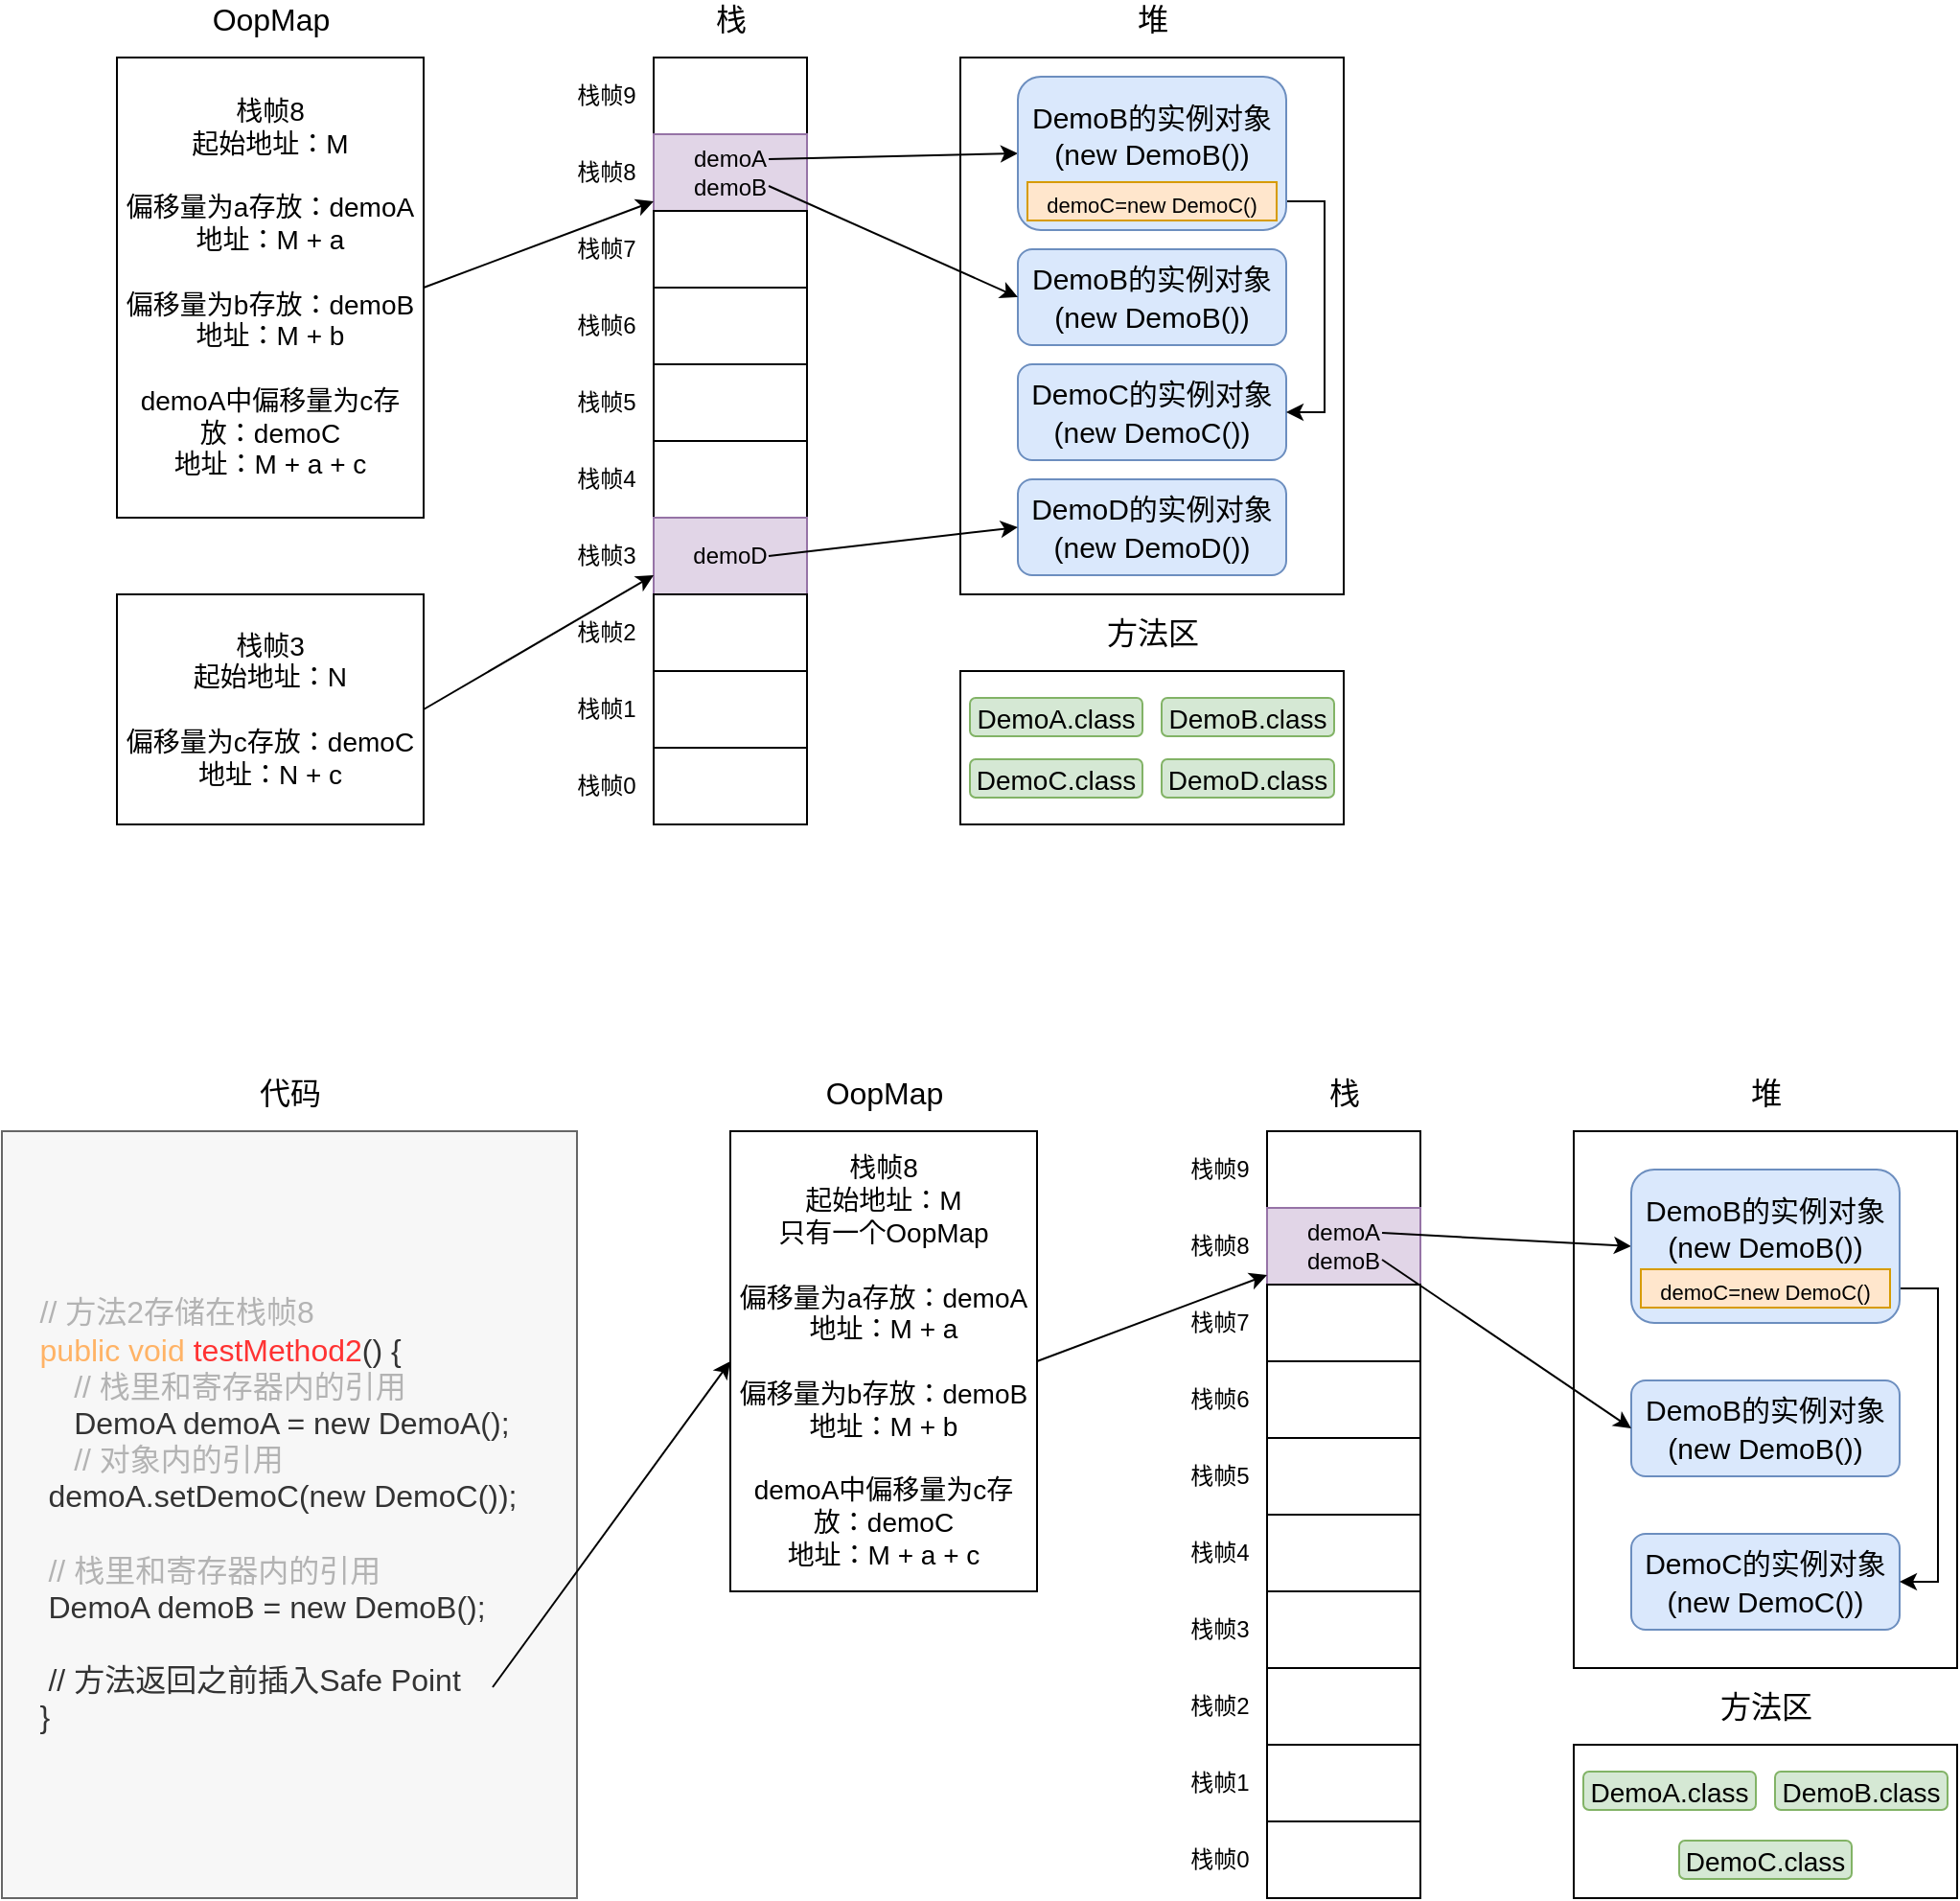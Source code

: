 <mxfile version="15.8.3" type="github">
  <diagram id="N9sIwehjwCReRDpdM8Rw" name="Page-1">
    <mxGraphModel dx="1692" dy="456" grid="1" gridSize="10" guides="1" tooltips="1" connect="1" arrows="1" fold="1" page="1" pageScale="1" pageWidth="827" pageHeight="1169" math="0" shadow="0">
      <root>
        <mxCell id="0" />
        <mxCell id="1" parent="0" />
        <mxCell id="TYSmrWAKZpzlqUq-h0ri-15" value="" style="rounded=0;whiteSpace=wrap;html=1;fontSize=16;" parent="1" vertex="1">
          <mxGeometry x="480" y="120" width="200" height="280" as="geometry" />
        </mxCell>
        <mxCell id="TYSmrWAKZpzlqUq-h0ri-1" value="" style="rounded=0;whiteSpace=wrap;html=1;" parent="1" vertex="1">
          <mxGeometry x="320" y="120" width="80" height="40" as="geometry" />
        </mxCell>
        <mxCell id="TYSmrWAKZpzlqUq-h0ri-2" value="demoA&lt;br&gt;demoB" style="rounded=0;whiteSpace=wrap;html=1;fillColor=#e1d5e7;strokeColor=#9673a6;" parent="1" vertex="1">
          <mxGeometry x="320" y="160" width="80" height="40" as="geometry" />
        </mxCell>
        <mxCell id="TYSmrWAKZpzlqUq-h0ri-3" value="" style="rounded=0;whiteSpace=wrap;html=1;" parent="1" vertex="1">
          <mxGeometry x="320" y="200" width="80" height="40" as="geometry" />
        </mxCell>
        <mxCell id="TYSmrWAKZpzlqUq-h0ri-4" value="" style="rounded=0;whiteSpace=wrap;html=1;" parent="1" vertex="1">
          <mxGeometry x="320" y="240" width="80" height="40" as="geometry" />
        </mxCell>
        <mxCell id="TYSmrWAKZpzlqUq-h0ri-5" value="" style="rounded=0;whiteSpace=wrap;html=1;" parent="1" vertex="1">
          <mxGeometry x="320" y="280" width="80" height="40" as="geometry" />
        </mxCell>
        <mxCell id="TYSmrWAKZpzlqUq-h0ri-6" value="" style="rounded=0;whiteSpace=wrap;html=1;" parent="1" vertex="1">
          <mxGeometry x="320" y="320" width="80" height="40" as="geometry" />
        </mxCell>
        <mxCell id="TYSmrWAKZpzlqUq-h0ri-7" value="&lt;span&gt;demoD&lt;/span&gt;" style="rounded=0;whiteSpace=wrap;html=1;fillColor=#e1d5e7;strokeColor=#9673a6;" parent="1" vertex="1">
          <mxGeometry x="320" y="360" width="80" height="40" as="geometry" />
        </mxCell>
        <mxCell id="TYSmrWAKZpzlqUq-h0ri-8" value="" style="rounded=0;whiteSpace=wrap;html=1;" parent="1" vertex="1">
          <mxGeometry x="320" y="400" width="80" height="40" as="geometry" />
        </mxCell>
        <mxCell id="TYSmrWAKZpzlqUq-h0ri-13" value="&lt;font style=&quot;font-size: 16px&quot;&gt;栈&lt;/font&gt;" style="text;html=1;align=center;verticalAlign=middle;resizable=0;points=[];autosize=1;strokeColor=none;fillColor=none;" parent="1" vertex="1">
          <mxGeometry x="345" y="90" width="30" height="20" as="geometry" />
        </mxCell>
        <mxCell id="TYSmrWAKZpzlqUq-h0ri-20" value="&lt;span style=&quot;font-size: 16px&quot;&gt;堆&lt;/span&gt;" style="text;html=1;align=center;verticalAlign=middle;resizable=0;points=[];autosize=1;strokeColor=none;fillColor=none;" parent="1" vertex="1">
          <mxGeometry x="565" y="90" width="30" height="20" as="geometry" />
        </mxCell>
        <mxCell id="TYSmrWAKZpzlqUq-h0ri-25" value="&lt;font style=&quot;font-size: 15px&quot;&gt;DemoB的实例对象&lt;br&gt;(new DemoB())&lt;/font&gt;" style="rounded=1;whiteSpace=wrap;html=1;fontSize=16;fillColor=#dae8fc;strokeColor=#6c8ebf;" parent="1" vertex="1">
          <mxGeometry x="510" y="220" width="140" height="50" as="geometry" />
        </mxCell>
        <mxCell id="TYSmrWAKZpzlqUq-h0ri-26" value="&lt;font style=&quot;font-size: 15px&quot;&gt;DemoD的实例对象&lt;br&gt;(new DemoD())&lt;/font&gt;" style="rounded=1;whiteSpace=wrap;html=1;fontSize=16;fillColor=#dae8fc;strokeColor=#6c8ebf;" parent="1" vertex="1">
          <mxGeometry x="510" y="340" width="140" height="50" as="geometry" />
        </mxCell>
        <mxCell id="TYSmrWAKZpzlqUq-h0ri-30" value="&lt;font style=&quot;font-size: 16px&quot;&gt;OopMap&lt;/font&gt;" style="text;html=1;align=center;verticalAlign=middle;resizable=0;points=[];autosize=1;strokeColor=none;fillColor=none;" parent="1" vertex="1">
          <mxGeometry x="80" y="90" width="80" height="20" as="geometry" />
        </mxCell>
        <mxCell id="TYSmrWAKZpzlqUq-h0ri-31" value="&lt;span style=&quot;font-size: 16px&quot;&gt;方法区&lt;/span&gt;" style="text;html=1;align=center;verticalAlign=middle;resizable=0;points=[];autosize=1;strokeColor=none;fillColor=none;" parent="1" vertex="1">
          <mxGeometry x="550" y="410" width="60" height="20" as="geometry" />
        </mxCell>
        <mxCell id="TYSmrWAKZpzlqUq-h0ri-32" value="" style="rounded=0;whiteSpace=wrap;html=1;" parent="1" vertex="1">
          <mxGeometry x="320" y="440" width="80" height="40" as="geometry" />
        </mxCell>
        <mxCell id="TYSmrWAKZpzlqUq-h0ri-33" value="" style="rounded=0;whiteSpace=wrap;html=1;" parent="1" vertex="1">
          <mxGeometry x="320" y="480" width="80" height="40" as="geometry" />
        </mxCell>
        <mxCell id="TYSmrWAKZpzlqUq-h0ri-34" value="" style="rounded=0;whiteSpace=wrap;html=1;fontSize=16;" parent="1" vertex="1">
          <mxGeometry x="480" y="440" width="200" height="80" as="geometry" />
        </mxCell>
        <mxCell id="cxPRdGL4TECJUC4Lyo-H-4" value="栈帧1" style="text;html=1;align=center;verticalAlign=middle;resizable=0;points=[];autosize=1;strokeColor=none;fillColor=none;" parent="1" vertex="1">
          <mxGeometry x="270" y="450" width="50" height="20" as="geometry" />
        </mxCell>
        <mxCell id="cxPRdGL4TECJUC4Lyo-H-5" value="栈帧2" style="text;html=1;align=center;verticalAlign=middle;resizable=0;points=[];autosize=1;strokeColor=none;fillColor=none;" parent="1" vertex="1">
          <mxGeometry x="270" y="410" width="50" height="20" as="geometry" />
        </mxCell>
        <mxCell id="cxPRdGL4TECJUC4Lyo-H-6" value="栈帧3" style="text;html=1;align=center;verticalAlign=middle;resizable=0;points=[];autosize=1;strokeColor=none;fillColor=none;" parent="1" vertex="1">
          <mxGeometry x="270" y="370" width="50" height="20" as="geometry" />
        </mxCell>
        <mxCell id="cxPRdGL4TECJUC4Lyo-H-7" value="栈帧4" style="text;html=1;align=center;verticalAlign=middle;resizable=0;points=[];autosize=1;strokeColor=none;fillColor=none;" parent="1" vertex="1">
          <mxGeometry x="270" y="330" width="50" height="20" as="geometry" />
        </mxCell>
        <mxCell id="cxPRdGL4TECJUC4Lyo-H-8" value="栈帧5" style="text;html=1;align=center;verticalAlign=middle;resizable=0;points=[];autosize=1;strokeColor=none;fillColor=none;" parent="1" vertex="1">
          <mxGeometry x="270" y="290" width="50" height="20" as="geometry" />
        </mxCell>
        <mxCell id="cxPRdGL4TECJUC4Lyo-H-9" value="栈帧6" style="text;html=1;align=center;verticalAlign=middle;resizable=0;points=[];autosize=1;strokeColor=none;fillColor=none;" parent="1" vertex="1">
          <mxGeometry x="270" y="250" width="50" height="20" as="geometry" />
        </mxCell>
        <mxCell id="cxPRdGL4TECJUC4Lyo-H-10" value="栈帧7" style="text;html=1;align=center;verticalAlign=middle;resizable=0;points=[];autosize=1;strokeColor=none;fillColor=none;" parent="1" vertex="1">
          <mxGeometry x="270" y="210" width="50" height="20" as="geometry" />
        </mxCell>
        <mxCell id="cxPRdGL4TECJUC4Lyo-H-11" value="栈帧8" style="text;html=1;align=center;verticalAlign=middle;resizable=0;points=[];autosize=1;strokeColor=none;fillColor=none;" parent="1" vertex="1">
          <mxGeometry x="270" y="170" width="50" height="20" as="geometry" />
        </mxCell>
        <mxCell id="cxPRdGL4TECJUC4Lyo-H-12" value="栈帧9" style="text;html=1;align=center;verticalAlign=middle;resizable=0;points=[];autosize=1;strokeColor=none;fillColor=none;" parent="1" vertex="1">
          <mxGeometry x="270" y="130" width="50" height="20" as="geometry" />
        </mxCell>
        <mxCell id="cxPRdGL4TECJUC4Lyo-H-14" value="栈帧0" style="text;html=1;align=center;verticalAlign=middle;resizable=0;points=[];autosize=1;strokeColor=none;fillColor=none;" parent="1" vertex="1">
          <mxGeometry x="270" y="490" width="50" height="20" as="geometry" />
        </mxCell>
        <mxCell id="cxPRdGL4TECJUC4Lyo-H-61" style="rounded=0;orthogonalLoop=1;jettySize=auto;html=1;fontSize=11;exitX=1;exitY=0.5;exitDx=0;exitDy=0;" parent="1" source="cxPRdGL4TECJUC4Lyo-H-16" target="TYSmrWAKZpzlqUq-h0ri-2" edge="1">
          <mxGeometry relative="1" as="geometry" />
        </mxCell>
        <mxCell id="cxPRdGL4TECJUC4Lyo-H-16" value="&lt;font style=&quot;font-size: 14px&quot;&gt;栈帧8&lt;br&gt;起始地址：M&lt;br&gt;&lt;br&gt;偏移量为a存放：demoA&lt;br&gt;地址：M + a&lt;br&gt;&lt;br&gt;偏移量为b存放：demoB&lt;br&gt;地址：M + b&lt;br&gt;&lt;br&gt;demoA中偏移量为c存放：demoC&lt;br&gt;地址：M + a + c&lt;/font&gt;" style="rounded=0;whiteSpace=wrap;html=1;" parent="1" vertex="1">
          <mxGeometry x="40" y="120" width="160" height="240" as="geometry" />
        </mxCell>
        <mxCell id="cxPRdGL4TECJUC4Lyo-H-17" value="&lt;font style=&quot;font-size: 14px&quot;&gt;DemoA.class&lt;/font&gt;" style="rounded=1;whiteSpace=wrap;html=1;fontSize=16;fillColor=#d5e8d4;strokeColor=#82b366;" parent="1" vertex="1">
          <mxGeometry x="485" y="454" width="90" height="20" as="geometry" />
        </mxCell>
        <mxCell id="cxPRdGL4TECJUC4Lyo-H-18" value="&lt;font style=&quot;font-size: 14px&quot;&gt;DemoB.class&lt;/font&gt;" style="rounded=1;whiteSpace=wrap;html=1;fontSize=16;fillColor=#d5e8d4;strokeColor=#82b366;" parent="1" vertex="1">
          <mxGeometry x="585" y="454" width="90" height="20" as="geometry" />
        </mxCell>
        <mxCell id="cxPRdGL4TECJUC4Lyo-H-64" style="edgeStyle=none;rounded=0;orthogonalLoop=1;jettySize=auto;html=1;entryX=0;entryY=0.75;entryDx=0;entryDy=0;fontSize=11;exitX=1;exitY=0.5;exitDx=0;exitDy=0;" parent="1" source="cxPRdGL4TECJUC4Lyo-H-63" target="TYSmrWAKZpzlqUq-h0ri-7" edge="1">
          <mxGeometry relative="1" as="geometry" />
        </mxCell>
        <mxCell id="cxPRdGL4TECJUC4Lyo-H-63" value="&lt;font style=&quot;font-size: 14px&quot;&gt;栈帧3&lt;br&gt;起始地址：N&lt;br&gt;&lt;br&gt;偏移量为c存放：demoC&lt;br&gt;地址：N + c&lt;/font&gt;" style="rounded=0;whiteSpace=wrap;html=1;" parent="1" vertex="1">
          <mxGeometry x="40" y="400" width="160" height="120" as="geometry" />
        </mxCell>
        <mxCell id="cxPRdGL4TECJUC4Lyo-H-65" value="&lt;font style=&quot;font-size: 15px&quot;&gt;DemoC的实例对象&lt;br&gt;(new DemoC())&lt;/font&gt;" style="rounded=1;whiteSpace=wrap;html=1;fontSize=16;fillColor=#dae8fc;strokeColor=#6c8ebf;" parent="1" vertex="1">
          <mxGeometry x="510" y="280" width="140" height="50" as="geometry" />
        </mxCell>
        <mxCell id="cxPRdGL4TECJUC4Lyo-H-68" style="edgeStyle=orthogonalEdgeStyle;rounded=0;orthogonalLoop=1;jettySize=auto;html=1;entryX=1;entryY=0.5;entryDx=0;entryDy=0;fontSize=11;exitX=1;exitY=0.5;exitDx=0;exitDy=0;" parent="1" source="cxPRdGL4TECJUC4Lyo-H-66" target="cxPRdGL4TECJUC4Lyo-H-65" edge="1">
          <mxGeometry relative="1" as="geometry" />
        </mxCell>
        <mxCell id="TYSmrWAKZpzlqUq-h0ri-27" style="rounded=0;orthogonalLoop=1;jettySize=auto;html=1;fontSize=16;exitX=0.75;exitY=0.25;exitDx=0;exitDy=0;exitPerimeter=0;entryX=0;entryY=0.5;entryDx=0;entryDy=0;" parent="1" target="ZdSDYAB3CuVvocOGtmJS-1" edge="1">
          <mxGeometry relative="1" as="geometry">
            <mxPoint x="380" y="173" as="sourcePoint" />
            <mxPoint x="431.681" y="100" as="targetPoint" />
          </mxGeometry>
        </mxCell>
        <mxCell id="cxPRdGL4TECJUC4Lyo-H-67" style="rounded=0;orthogonalLoop=1;jettySize=auto;html=1;entryX=0;entryY=0.5;entryDx=0;entryDy=0;fontSize=16;" parent="1" target="TYSmrWAKZpzlqUq-h0ri-25" edge="1">
          <mxGeometry relative="1" as="geometry">
            <mxPoint x="380" y="187" as="sourcePoint" />
            <mxPoint x="510" y="242" as="targetPoint" />
          </mxGeometry>
        </mxCell>
        <mxCell id="cxPRdGL4TECJUC4Lyo-H-71" value="&lt;font style=&quot;font-size: 14px&quot;&gt;DemoC.class&lt;/font&gt;" style="rounded=1;whiteSpace=wrap;html=1;fontSize=16;fillColor=#d5e8d4;strokeColor=#82b366;" parent="1" vertex="1">
          <mxGeometry x="485" y="486" width="90" height="20" as="geometry" />
        </mxCell>
        <mxCell id="cxPRdGL4TECJUC4Lyo-H-72" value="&lt;font style=&quot;font-size: 14px&quot;&gt;DemoD.class&lt;/font&gt;" style="rounded=1;whiteSpace=wrap;html=1;fontSize=16;fillColor=#d5e8d4;strokeColor=#82b366;" parent="1" vertex="1">
          <mxGeometry x="585" y="486" width="90" height="20" as="geometry" />
        </mxCell>
        <mxCell id="TYSmrWAKZpzlqUq-h0ri-29" style="edgeStyle=none;rounded=0;orthogonalLoop=1;jettySize=auto;html=1;entryX=0;entryY=0.5;entryDx=0;entryDy=0;fontSize=16;" parent="1" target="TYSmrWAKZpzlqUq-h0ri-26" edge="1">
          <mxGeometry relative="1" as="geometry">
            <mxPoint x="380" y="380" as="sourcePoint" />
          </mxGeometry>
        </mxCell>
        <mxCell id="ZdSDYAB3CuVvocOGtmJS-1" value="&lt;font style=&quot;font-size: 15px&quot;&gt;DemoB的实例对象&lt;br&gt;(new DemoB())&lt;br&gt;&lt;br&gt;&lt;/font&gt;" style="rounded=1;whiteSpace=wrap;html=1;fontSize=16;fillColor=#dae8fc;strokeColor=#6c8ebf;" vertex="1" parent="1">
          <mxGeometry x="510" y="130" width="140" height="80" as="geometry" />
        </mxCell>
        <mxCell id="cxPRdGL4TECJUC4Lyo-H-66" value="&lt;font style=&quot;font-size: 11px&quot;&gt;demoC=new DemoC()&lt;/font&gt;" style="rounded=0;whiteSpace=wrap;html=1;fontSize=16;fillColor=#ffe6cc;strokeColor=#d79b00;" parent="1" vertex="1">
          <mxGeometry x="515" y="185" width="130" height="20" as="geometry" />
        </mxCell>
        <mxCell id="ZdSDYAB3CuVvocOGtmJS-2" value="" style="rounded=0;whiteSpace=wrap;html=1;fontSize=16;" vertex="1" parent="1">
          <mxGeometry x="800" y="680" width="200" height="280" as="geometry" />
        </mxCell>
        <mxCell id="ZdSDYAB3CuVvocOGtmJS-3" value="" style="rounded=0;whiteSpace=wrap;html=1;" vertex="1" parent="1">
          <mxGeometry x="640" y="680" width="80" height="40" as="geometry" />
        </mxCell>
        <mxCell id="ZdSDYAB3CuVvocOGtmJS-4" value="demoA&lt;br&gt;demoB" style="rounded=0;whiteSpace=wrap;html=1;fillColor=#e1d5e7;strokeColor=#9673a6;" vertex="1" parent="1">
          <mxGeometry x="640" y="720" width="80" height="40" as="geometry" />
        </mxCell>
        <mxCell id="ZdSDYAB3CuVvocOGtmJS-5" value="" style="rounded=0;whiteSpace=wrap;html=1;" vertex="1" parent="1">
          <mxGeometry x="640" y="760" width="80" height="40" as="geometry" />
        </mxCell>
        <mxCell id="ZdSDYAB3CuVvocOGtmJS-6" value="" style="rounded=0;whiteSpace=wrap;html=1;" vertex="1" parent="1">
          <mxGeometry x="640" y="800" width="80" height="40" as="geometry" />
        </mxCell>
        <mxCell id="ZdSDYAB3CuVvocOGtmJS-7" value="" style="rounded=0;whiteSpace=wrap;html=1;" vertex="1" parent="1">
          <mxGeometry x="640" y="840" width="80" height="40" as="geometry" />
        </mxCell>
        <mxCell id="ZdSDYAB3CuVvocOGtmJS-8" value="" style="rounded=0;whiteSpace=wrap;html=1;" vertex="1" parent="1">
          <mxGeometry x="640" y="880" width="80" height="40" as="geometry" />
        </mxCell>
        <mxCell id="ZdSDYAB3CuVvocOGtmJS-10" value="" style="rounded=0;whiteSpace=wrap;html=1;" vertex="1" parent="1">
          <mxGeometry x="640" y="960" width="80" height="40" as="geometry" />
        </mxCell>
        <mxCell id="ZdSDYAB3CuVvocOGtmJS-11" value="&lt;font style=&quot;font-size: 16px&quot;&gt;栈&lt;/font&gt;" style="text;html=1;align=center;verticalAlign=middle;resizable=0;points=[];autosize=1;strokeColor=none;fillColor=none;" vertex="1" parent="1">
          <mxGeometry x="665" y="650" width="30" height="20" as="geometry" />
        </mxCell>
        <mxCell id="ZdSDYAB3CuVvocOGtmJS-12" value="&lt;span style=&quot;font-size: 16px&quot;&gt;堆&lt;/span&gt;" style="text;html=1;align=center;verticalAlign=middle;resizable=0;points=[];autosize=1;strokeColor=none;fillColor=none;" vertex="1" parent="1">
          <mxGeometry x="885" y="650" width="30" height="20" as="geometry" />
        </mxCell>
        <mxCell id="ZdSDYAB3CuVvocOGtmJS-13" value="&lt;font style=&quot;font-size: 15px&quot;&gt;DemoB的实例对象&lt;br&gt;(new DemoB())&lt;/font&gt;" style="rounded=1;whiteSpace=wrap;html=1;fontSize=16;fillColor=#dae8fc;strokeColor=#6c8ebf;" vertex="1" parent="1">
          <mxGeometry x="830" y="810" width="140" height="50" as="geometry" />
        </mxCell>
        <mxCell id="ZdSDYAB3CuVvocOGtmJS-15" value="&lt;font style=&quot;font-size: 16px&quot;&gt;OopMap&lt;/font&gt;" style="text;html=1;align=center;verticalAlign=middle;resizable=0;points=[];autosize=1;strokeColor=none;fillColor=none;" vertex="1" parent="1">
          <mxGeometry x="400" y="650" width="80" height="20" as="geometry" />
        </mxCell>
        <mxCell id="ZdSDYAB3CuVvocOGtmJS-16" value="&lt;span style=&quot;font-size: 16px&quot;&gt;方法区&lt;/span&gt;" style="text;html=1;align=center;verticalAlign=middle;resizable=0;points=[];autosize=1;strokeColor=none;fillColor=none;" vertex="1" parent="1">
          <mxGeometry x="870" y="970" width="60" height="20" as="geometry" />
        </mxCell>
        <mxCell id="ZdSDYAB3CuVvocOGtmJS-17" value="" style="rounded=0;whiteSpace=wrap;html=1;" vertex="1" parent="1">
          <mxGeometry x="640" y="1000" width="80" height="40" as="geometry" />
        </mxCell>
        <mxCell id="ZdSDYAB3CuVvocOGtmJS-18" value="" style="rounded=0;whiteSpace=wrap;html=1;" vertex="1" parent="1">
          <mxGeometry x="640" y="1040" width="80" height="40" as="geometry" />
        </mxCell>
        <mxCell id="ZdSDYAB3CuVvocOGtmJS-19" value="" style="rounded=0;whiteSpace=wrap;html=1;fontSize=16;" vertex="1" parent="1">
          <mxGeometry x="800" y="1000" width="200" height="80" as="geometry" />
        </mxCell>
        <mxCell id="ZdSDYAB3CuVvocOGtmJS-20" value="栈帧1" style="text;html=1;align=center;verticalAlign=middle;resizable=0;points=[];autosize=1;strokeColor=none;fillColor=none;" vertex="1" parent="1">
          <mxGeometry x="590" y="1010" width="50" height="20" as="geometry" />
        </mxCell>
        <mxCell id="ZdSDYAB3CuVvocOGtmJS-21" value="栈帧2" style="text;html=1;align=center;verticalAlign=middle;resizable=0;points=[];autosize=1;strokeColor=none;fillColor=none;" vertex="1" parent="1">
          <mxGeometry x="590" y="970" width="50" height="20" as="geometry" />
        </mxCell>
        <mxCell id="ZdSDYAB3CuVvocOGtmJS-22" value="栈帧3" style="text;html=1;align=center;verticalAlign=middle;resizable=0;points=[];autosize=1;strokeColor=none;fillColor=none;" vertex="1" parent="1">
          <mxGeometry x="590" y="930" width="50" height="20" as="geometry" />
        </mxCell>
        <mxCell id="ZdSDYAB3CuVvocOGtmJS-23" value="栈帧4" style="text;html=1;align=center;verticalAlign=middle;resizable=0;points=[];autosize=1;strokeColor=none;fillColor=none;" vertex="1" parent="1">
          <mxGeometry x="590" y="890" width="50" height="20" as="geometry" />
        </mxCell>
        <mxCell id="ZdSDYAB3CuVvocOGtmJS-24" value="栈帧5" style="text;html=1;align=center;verticalAlign=middle;resizable=0;points=[];autosize=1;strokeColor=none;fillColor=none;" vertex="1" parent="1">
          <mxGeometry x="590" y="850" width="50" height="20" as="geometry" />
        </mxCell>
        <mxCell id="ZdSDYAB3CuVvocOGtmJS-25" value="栈帧6" style="text;html=1;align=center;verticalAlign=middle;resizable=0;points=[];autosize=1;strokeColor=none;fillColor=none;" vertex="1" parent="1">
          <mxGeometry x="590" y="810" width="50" height="20" as="geometry" />
        </mxCell>
        <mxCell id="ZdSDYAB3CuVvocOGtmJS-26" value="栈帧7" style="text;html=1;align=center;verticalAlign=middle;resizable=0;points=[];autosize=1;strokeColor=none;fillColor=none;" vertex="1" parent="1">
          <mxGeometry x="590" y="770" width="50" height="20" as="geometry" />
        </mxCell>
        <mxCell id="ZdSDYAB3CuVvocOGtmJS-27" value="栈帧8" style="text;html=1;align=center;verticalAlign=middle;resizable=0;points=[];autosize=1;strokeColor=none;fillColor=none;" vertex="1" parent="1">
          <mxGeometry x="590" y="730" width="50" height="20" as="geometry" />
        </mxCell>
        <mxCell id="ZdSDYAB3CuVvocOGtmJS-28" value="栈帧9" style="text;html=1;align=center;verticalAlign=middle;resizable=0;points=[];autosize=1;strokeColor=none;fillColor=none;" vertex="1" parent="1">
          <mxGeometry x="590" y="690" width="50" height="20" as="geometry" />
        </mxCell>
        <mxCell id="ZdSDYAB3CuVvocOGtmJS-29" value="栈帧0" style="text;html=1;align=center;verticalAlign=middle;resizable=0;points=[];autosize=1;strokeColor=none;fillColor=none;" vertex="1" parent="1">
          <mxGeometry x="590" y="1050" width="50" height="20" as="geometry" />
        </mxCell>
        <mxCell id="ZdSDYAB3CuVvocOGtmJS-30" style="rounded=0;orthogonalLoop=1;jettySize=auto;html=1;fontSize=11;exitX=1;exitY=0.5;exitDx=0;exitDy=0;" edge="1" parent="1" source="ZdSDYAB3CuVvocOGtmJS-31" target="ZdSDYAB3CuVvocOGtmJS-4">
          <mxGeometry relative="1" as="geometry" />
        </mxCell>
        <mxCell id="ZdSDYAB3CuVvocOGtmJS-31" value="&lt;font style=&quot;font-size: 14px&quot;&gt;栈帧8&lt;br&gt;起始地址：M&lt;br&gt;只有一个OopMap&lt;br&gt;&lt;br&gt;偏移量为a存放：demoA&lt;br&gt;地址：M + a&lt;br&gt;&lt;br&gt;偏移量为b存放：demoB&lt;br&gt;地址：M + b&lt;br&gt;&lt;br&gt;demoA中偏移量为c存放：demoC&lt;br&gt;地址：M + a + c&lt;/font&gt;" style="rounded=0;whiteSpace=wrap;html=1;" vertex="1" parent="1">
          <mxGeometry x="360" y="680" width="160" height="240" as="geometry" />
        </mxCell>
        <mxCell id="ZdSDYAB3CuVvocOGtmJS-32" value="&lt;font style=&quot;font-size: 14px&quot;&gt;DemoA.class&lt;/font&gt;" style="rounded=1;whiteSpace=wrap;html=1;fontSize=16;fillColor=#d5e8d4;strokeColor=#82b366;" vertex="1" parent="1">
          <mxGeometry x="805" y="1014" width="90" height="20" as="geometry" />
        </mxCell>
        <mxCell id="ZdSDYAB3CuVvocOGtmJS-33" value="&lt;font style=&quot;font-size: 14px&quot;&gt;DemoB.class&lt;/font&gt;" style="rounded=1;whiteSpace=wrap;html=1;fontSize=16;fillColor=#d5e8d4;strokeColor=#82b366;" vertex="1" parent="1">
          <mxGeometry x="905" y="1014" width="90" height="20" as="geometry" />
        </mxCell>
        <mxCell id="ZdSDYAB3CuVvocOGtmJS-36" value="&lt;font style=&quot;font-size: 15px&quot;&gt;DemoC的实例对象&lt;br&gt;(new DemoC())&lt;/font&gt;" style="rounded=1;whiteSpace=wrap;html=1;fontSize=16;fillColor=#dae8fc;strokeColor=#6c8ebf;" vertex="1" parent="1">
          <mxGeometry x="830" y="890" width="140" height="50" as="geometry" />
        </mxCell>
        <mxCell id="ZdSDYAB3CuVvocOGtmJS-37" style="edgeStyle=orthogonalEdgeStyle;rounded=0;orthogonalLoop=1;jettySize=auto;html=1;entryX=1;entryY=0.5;entryDx=0;entryDy=0;fontSize=11;exitX=1;exitY=0.5;exitDx=0;exitDy=0;" edge="1" parent="1" source="ZdSDYAB3CuVvocOGtmJS-44" target="ZdSDYAB3CuVvocOGtmJS-36">
          <mxGeometry relative="1" as="geometry" />
        </mxCell>
        <mxCell id="ZdSDYAB3CuVvocOGtmJS-38" style="rounded=0;orthogonalLoop=1;jettySize=auto;html=1;fontSize=16;exitX=0.75;exitY=0.25;exitDx=0;exitDy=0;exitPerimeter=0;entryX=0;entryY=0.5;entryDx=0;entryDy=0;" edge="1" parent="1" target="ZdSDYAB3CuVvocOGtmJS-43">
          <mxGeometry relative="1" as="geometry">
            <mxPoint x="700" y="733" as="sourcePoint" />
            <mxPoint x="751.681" y="660" as="targetPoint" />
          </mxGeometry>
        </mxCell>
        <mxCell id="ZdSDYAB3CuVvocOGtmJS-39" style="rounded=0;orthogonalLoop=1;jettySize=auto;html=1;entryX=0;entryY=0.5;entryDx=0;entryDy=0;fontSize=16;" edge="1" parent="1" target="ZdSDYAB3CuVvocOGtmJS-13">
          <mxGeometry relative="1" as="geometry">
            <mxPoint x="700" y="747" as="sourcePoint" />
            <mxPoint x="830" y="802" as="targetPoint" />
          </mxGeometry>
        </mxCell>
        <mxCell id="ZdSDYAB3CuVvocOGtmJS-40" value="&lt;font style=&quot;font-size: 14px&quot;&gt;DemoC.class&lt;/font&gt;" style="rounded=1;whiteSpace=wrap;html=1;fontSize=16;fillColor=#d5e8d4;strokeColor=#82b366;" vertex="1" parent="1">
          <mxGeometry x="855" y="1050" width="90" height="20" as="geometry" />
        </mxCell>
        <mxCell id="ZdSDYAB3CuVvocOGtmJS-43" value="&lt;font style=&quot;font-size: 15px&quot;&gt;DemoB的实例对象&lt;br&gt;(new DemoB())&lt;br&gt;&lt;br&gt;&lt;/font&gt;" style="rounded=1;whiteSpace=wrap;html=1;fontSize=16;fillColor=#dae8fc;strokeColor=#6c8ebf;" vertex="1" parent="1">
          <mxGeometry x="830" y="700" width="140" height="80" as="geometry" />
        </mxCell>
        <mxCell id="ZdSDYAB3CuVvocOGtmJS-44" value="&lt;font style=&quot;font-size: 11px&quot;&gt;demoC=new DemoC()&lt;/font&gt;" style="rounded=0;whiteSpace=wrap;html=1;fontSize=16;fillColor=#ffe6cc;strokeColor=#d79b00;" vertex="1" parent="1">
          <mxGeometry x="835" y="752" width="130" height="20" as="geometry" />
        </mxCell>
        <mxCell id="ZdSDYAB3CuVvocOGtmJS-47" value="&lt;div style=&quot;font-size: 16px&quot;&gt;&lt;font style=&quot;font-size: 16px&quot;&gt;&amp;nbsp; &amp;nbsp; &lt;font color=&quot;#b3b3b3&quot;&gt;// 方法​2存储在栈帧8&lt;/font&gt;&lt;/font&gt;&lt;/div&gt;&lt;div style=&quot;font-size: 16px&quot;&gt;&lt;font style=&quot;font-size: 16px&quot;&gt;&amp;nbsp; &amp;nbsp; &lt;font color=&quot;#ffb366&quot;&gt;public void&lt;/font&gt; &lt;font color=&quot;#ff3333&quot;&gt;testMethod2​&lt;/font&gt;() {&lt;/font&gt;&lt;/div&gt;&lt;div style=&quot;font-size: 16px&quot;&gt;&lt;font style=&quot;font-size: 16px&quot;&gt;&amp;nbsp; &amp;nbsp; &amp;nbsp; &amp;nbsp; &lt;font color=&quot;#b3b3b3&quot;&gt;// 栈里和寄存器内的引用&lt;/font&gt;&lt;/font&gt;&lt;/div&gt;&lt;div style=&quot;font-size: 16px&quot;&gt;&lt;font style=&quot;font-size: 16px&quot;&gt;&amp;nbsp; &amp;nbsp; &amp;nbsp; &amp;nbsp; DemoA demoA = new DemoA();&lt;/font&gt;&lt;/div&gt;&lt;div style=&quot;font-size: 16px&quot;&gt;&lt;font style=&quot;font-size: 16px&quot;&gt;&amp;nbsp; &amp;nbsp; &amp;nbsp; &amp;nbsp; &lt;font color=&quot;#b3b3b3&quot;&gt;// 对象内的引用&lt;/font&gt;&lt;/font&gt;&lt;/div&gt;&lt;div style=&quot;font-size: 16px&quot;&gt;&lt;font style=&quot;font-size: 16px&quot;&gt;&amp;nbsp; &amp;nbsp; &lt;span style=&quot;white-space: pre&quot;&gt;	&lt;/span&gt;demoA.setDemoC(new DemoC());&lt;/font&gt;&lt;/div&gt;&lt;div style=&quot;font-size: 16px&quot;&gt;&lt;font style=&quot;font-size: 16px&quot;&gt;&amp;nbsp; &amp;nbsp;&amp;nbsp;&lt;/font&gt;&lt;/div&gt;&lt;div style=&quot;font-size: 16px&quot;&gt;&lt;font style=&quot;font-size: 16px&quot;&gt;&amp;nbsp; &amp;nbsp; &lt;span style=&quot;white-space: pre&quot;&gt;	&lt;/span&gt;&lt;font color=&quot;#b3b3b3&quot;&gt;// 栈里和寄存器内的引用&lt;/font&gt;&lt;/font&gt;&lt;/div&gt;&lt;div style=&quot;font-size: 16px&quot;&gt;&lt;font style=&quot;font-size: 16px&quot;&gt;&amp;nbsp; &amp;nbsp; &lt;span style=&quot;white-space: pre&quot;&gt;	&lt;/span&gt;DemoA demoB = new DemoB();&lt;/font&gt;&lt;/div&gt;&lt;div style=&quot;font-size: 16px&quot;&gt;&lt;font style=&quot;font-size: 16px&quot;&gt;&amp;nbsp; &amp;nbsp;&amp;nbsp;&lt;/font&gt;&lt;/div&gt;&lt;div style=&quot;font-size: 16px&quot;&gt;&lt;font style=&quot;font-size: 16px&quot;&gt;&amp;nbsp; &amp;nbsp; &lt;span style=&quot;white-space: pre&quot;&gt;	&lt;/span&gt;// 方法返回之前插入Safe Point​&lt;/font&gt;&lt;/div&gt;&lt;div style=&quot;font-size: 16px&quot;&gt;&lt;font style=&quot;font-size: 16px&quot;&gt;&amp;nbsp; &amp;nbsp; }&lt;/font&gt;&lt;/div&gt;" style="rounded=0;whiteSpace=wrap;html=1;fontSize=13;fillColor=#F7F7F7;fontColor=#333333;strokeColor=#666666;align=left;" vertex="1" parent="1">
          <mxGeometry x="-20" y="680" width="300" height="400" as="geometry" />
        </mxCell>
        <mxCell id="ZdSDYAB3CuVvocOGtmJS-48" value="&lt;span style=&quot;font-size: 16px&quot;&gt;代码&lt;/span&gt;" style="text;html=1;align=center;verticalAlign=middle;resizable=0;points=[];autosize=1;strokeColor=none;fillColor=none;" vertex="1" parent="1">
          <mxGeometry x="105" y="650" width="50" height="20" as="geometry" />
        </mxCell>
        <mxCell id="ZdSDYAB3CuVvocOGtmJS-49" value="" style="rounded=0;whiteSpace=wrap;html=1;" vertex="1" parent="1">
          <mxGeometry x="640" y="920" width="80" height="40" as="geometry" />
        </mxCell>
        <mxCell id="ZdSDYAB3CuVvocOGtmJS-51" style="rounded=0;orthogonalLoop=1;jettySize=auto;html=1;fontSize=11;entryX=0;entryY=0.5;entryDx=0;entryDy=0;" edge="1" parent="1" target="ZdSDYAB3CuVvocOGtmJS-31">
          <mxGeometry relative="1" as="geometry">
            <mxPoint x="236" y="970" as="sourcePoint" />
            <mxPoint x="296" y="800" as="targetPoint" />
          </mxGeometry>
        </mxCell>
      </root>
    </mxGraphModel>
  </diagram>
</mxfile>
